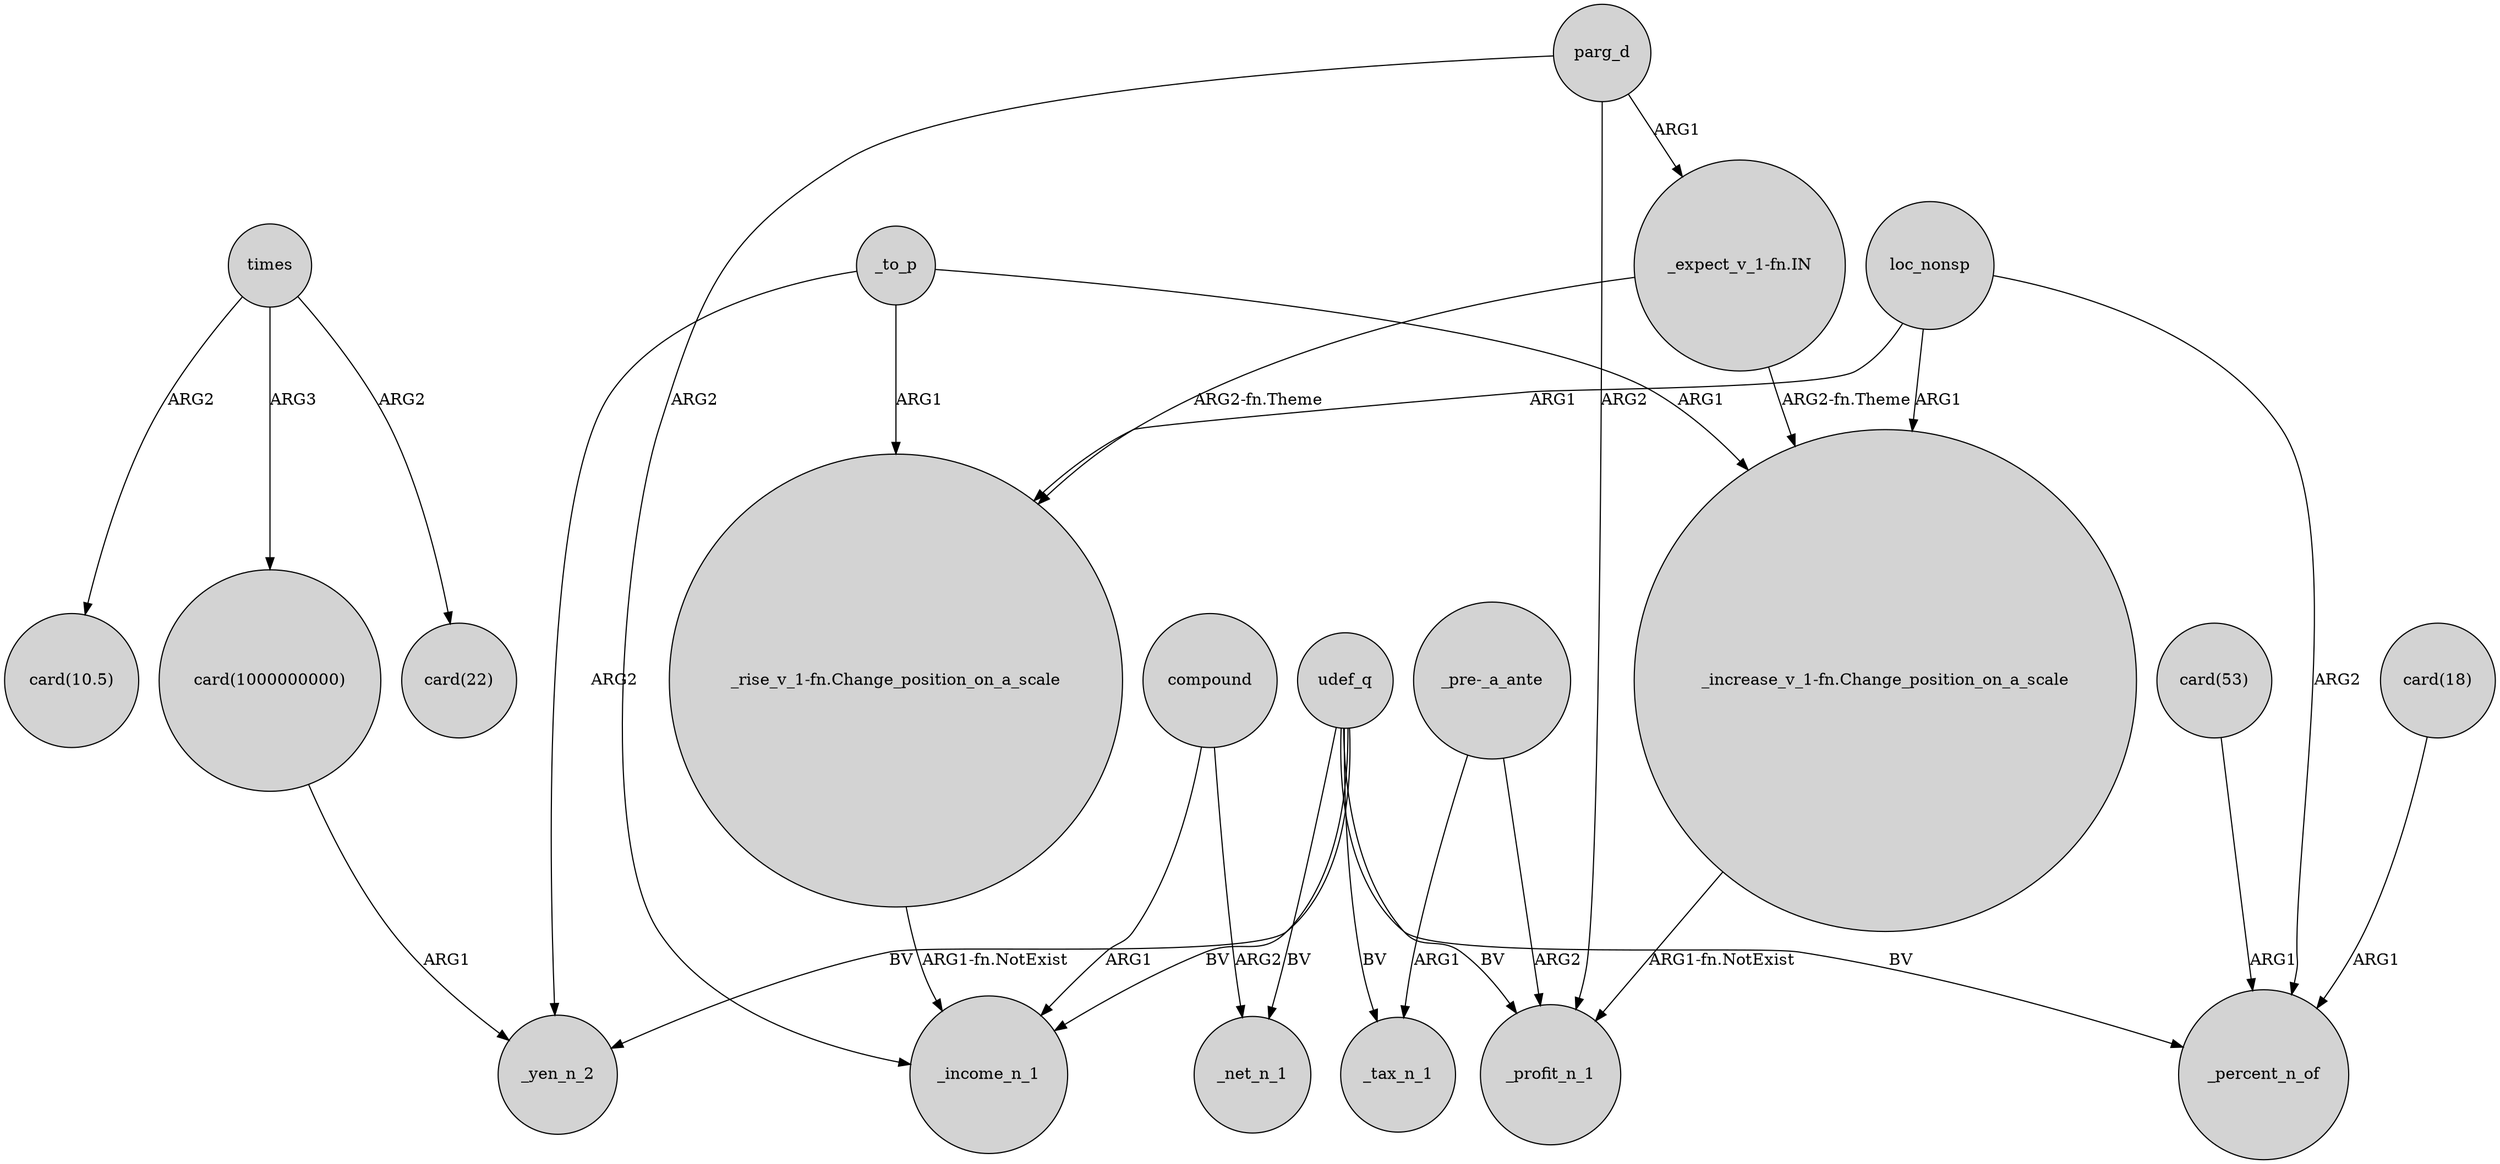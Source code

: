 digraph {
	node [shape=circle style=filled]
	udef_q -> _yen_n_2 [label=BV]
	"card(1000000000)" -> _yen_n_2 [label=ARG1]
	compound -> _income_n_1 [label=ARG1]
	"card(18)" -> _percent_n_of [label=ARG1]
	"_rise_v_1-fn.Change_position_on_a_scale" -> _income_n_1 [label="ARG1-fn.NotExist"]
	"_expect_v_1-fn.IN" -> "_rise_v_1-fn.Change_position_on_a_scale" [label="ARG2-fn.Theme"]
	"_pre-_a_ante" -> _tax_n_1 [label=ARG1]
	times -> "card(10.5)" [label=ARG2]
	loc_nonsp -> "_increase_v_1-fn.Change_position_on_a_scale" [label=ARG1]
	times -> "card(1000000000)" [label=ARG3]
	_to_p -> "_increase_v_1-fn.Change_position_on_a_scale" [label=ARG1]
	"_increase_v_1-fn.Change_position_on_a_scale" -> _profit_n_1 [label="ARG1-fn.NotExist"]
	parg_d -> _income_n_1 [label=ARG2]
	udef_q -> _tax_n_1 [label=BV]
	"card(53)" -> _percent_n_of [label=ARG1]
	compound -> _net_n_1 [label=ARG2]
	loc_nonsp -> _percent_n_of [label=ARG2]
	loc_nonsp -> "_rise_v_1-fn.Change_position_on_a_scale" [label=ARG1]
	"_expect_v_1-fn.IN" -> "_increase_v_1-fn.Change_position_on_a_scale" [label="ARG2-fn.Theme"]
	parg_d -> "_expect_v_1-fn.IN" [label=ARG1]
	parg_d -> _profit_n_1 [label=ARG2]
	udef_q -> _net_n_1 [label=BV]
	_to_p -> _yen_n_2 [label=ARG2]
	udef_q -> _profit_n_1 [label=BV]
	udef_q -> _percent_n_of [label=BV]
	_to_p -> "_rise_v_1-fn.Change_position_on_a_scale" [label=ARG1]
	times -> "card(22)" [label=ARG2]
	"_pre-_a_ante" -> _profit_n_1 [label=ARG2]
	udef_q -> _income_n_1 [label=BV]
}
